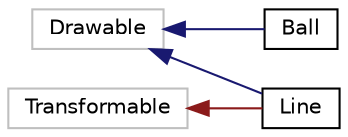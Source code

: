digraph "Graphical Class Hierarchy"
{
 // LATEX_PDF_SIZE
  edge [fontname="Helvetica",fontsize="10",labelfontname="Helvetica",labelfontsize="10"];
  node [fontname="Helvetica",fontsize="10",shape=record];
  rankdir="LR";
  Node39 [label="Drawable",height=0.2,width=0.4,color="grey75", fillcolor="white", style="filled",tooltip=" "];
  Node39 -> Node40 [dir="back",color="midnightblue",fontsize="10",style="solid",fontname="Helvetica"];
  Node40 [label="Ball",height=0.2,width=0.4,color="black", fillcolor="white", style="filled",URL="$classBall.html",tooltip=" "];
  Node39 -> Node0 [dir="back",color="midnightblue",fontsize="10",style="solid",fontname="Helvetica"];
  Node0 [label="Line",height=0.2,width=0.4,color="black", fillcolor="white", style="filled",URL="$classLine.html",tooltip=" "];
  Node15 [label="Transformable",height=0.2,width=0.4,color="grey75", fillcolor="white", style="filled",tooltip=" "];
  Node15 -> Node0 [dir="back",color="firebrick4",fontsize="10",style="solid",fontname="Helvetica"];
}
